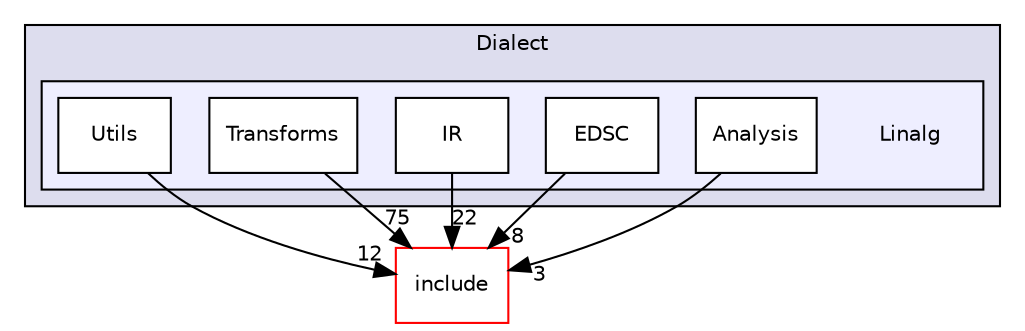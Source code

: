 digraph "lib/Dialect/Linalg" {
  bgcolor=transparent;
  compound=true
  node [ fontsize="10", fontname="Helvetica"];
  edge [ labelfontsize="10", labelfontname="Helvetica"];
  subgraph clusterdir_1a25ec519b6c1121408b67cc33ce3f15 {
    graph [ bgcolor="#ddddee", pencolor="black", label="Dialect" fontname="Helvetica", fontsize="10", URL="dir_1a25ec519b6c1121408b67cc33ce3f15.html"]
  subgraph clusterdir_8edb792440615361a0811a7329611599 {
    graph [ bgcolor="#eeeeff", pencolor="black", label="" URL="dir_8edb792440615361a0811a7329611599.html"];
    dir_8edb792440615361a0811a7329611599 [shape=plaintext label="Linalg"];
    dir_8260bf7fb4257e5f280b45ef11ebb1e5 [shape=box label="Analysis" color="black" fillcolor="white" style="filled" URL="dir_8260bf7fb4257e5f280b45ef11ebb1e5.html"];
    dir_912ca5387d900f6f683047fe4a51aee1 [shape=box label="EDSC" color="black" fillcolor="white" style="filled" URL="dir_912ca5387d900f6f683047fe4a51aee1.html"];
    dir_3a23a4f6964fd1d6dffdd753e7d701b1 [shape=box label="IR" color="black" fillcolor="white" style="filled" URL="dir_3a23a4f6964fd1d6dffdd753e7d701b1.html"];
    dir_7e2f808e77498894ca0efbd745da2201 [shape=box label="Transforms" color="black" fillcolor="white" style="filled" URL="dir_7e2f808e77498894ca0efbd745da2201.html"];
    dir_3153569183125c29d4955334214a40c4 [shape=box label="Utils" color="black" fillcolor="white" style="filled" URL="dir_3153569183125c29d4955334214a40c4.html"];
  }
  }
  dir_d44c64559bbebec7f509842c48db8b23 [shape=box label="include" color="red" URL="dir_d44c64559bbebec7f509842c48db8b23.html"];
  dir_912ca5387d900f6f683047fe4a51aee1->dir_d44c64559bbebec7f509842c48db8b23 [headlabel="8", labeldistance=1.5 headhref="dir_000085_000000.html"];
  dir_8260bf7fb4257e5f280b45ef11ebb1e5->dir_d44c64559bbebec7f509842c48db8b23 [headlabel="3", labeldistance=1.5 headhref="dir_000084_000000.html"];
  dir_3a23a4f6964fd1d6dffdd753e7d701b1->dir_d44c64559bbebec7f509842c48db8b23 [headlabel="22", labeldistance=1.5 headhref="dir_000088_000000.html"];
  dir_3153569183125c29d4955334214a40c4->dir_d44c64559bbebec7f509842c48db8b23 [headlabel="12", labeldistance=1.5 headhref="dir_000054_000000.html"];
  dir_7e2f808e77498894ca0efbd745da2201->dir_d44c64559bbebec7f509842c48db8b23 [headlabel="75", labeldistance=1.5 headhref="dir_000089_000000.html"];
}
